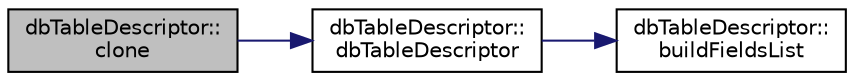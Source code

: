 digraph "dbTableDescriptor::clone"
{
 // INTERACTIVE_SVG=YES
 // LATEX_PDF_SIZE
  edge [fontname="Helvetica",fontsize="10",labelfontname="Helvetica",labelfontsize="10"];
  node [fontname="Helvetica",fontsize="10",shape=record];
  rankdir="LR";
  Node1 [label="dbTableDescriptor::\lclone",height=0.2,width=0.4,color="black", fillcolor="grey75", style="filled", fontcolor="black",tooltip=" "];
  Node1 -> Node2 [color="midnightblue",fontsize="10",style="solid",fontname="Helvetica"];
  Node2 [label="dbTableDescriptor::\ldbTableDescriptor",height=0.2,width=0.4,color="black", fillcolor="white", style="filled",URL="$classdbTableDescriptor.html#ae574f5848f96bc350858b85a27d85aa7",tooltip=" "];
  Node2 -> Node3 [color="midnightblue",fontsize="10",style="solid",fontname="Helvetica"];
  Node3 [label="dbTableDescriptor::\lbuildFieldsList",height=0.2,width=0.4,color="black", fillcolor="white", style="filled",URL="$classdbTableDescriptor.html#ab8b6d894eff1eaa9d7f02d72e82de012",tooltip=" "];
}
